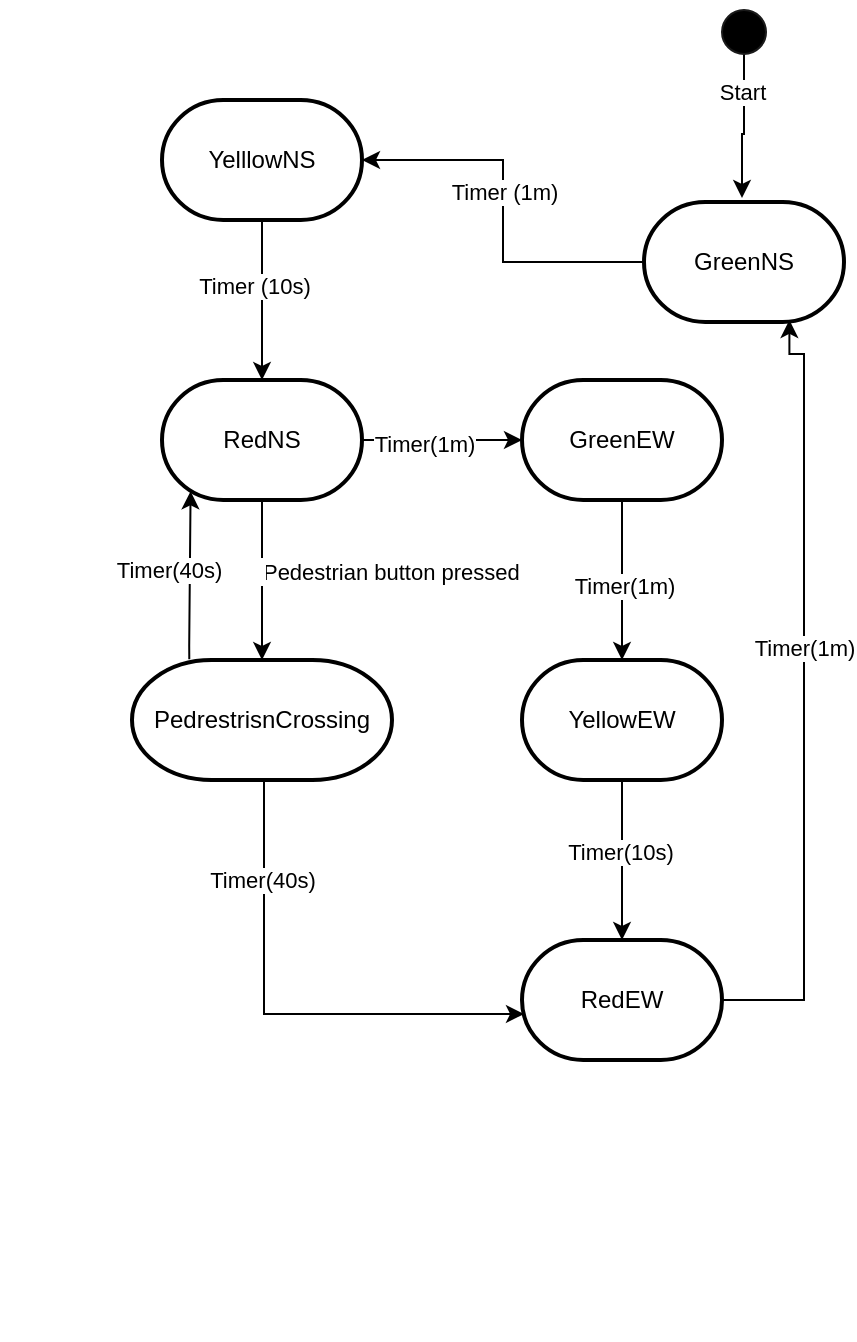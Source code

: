 <mxfile version="24.8.4">
  <diagram name="Page-1" id="x2cNiG-hF5nDTt7agm1x">
    <mxGraphModel dx="1034" dy="446" grid="1" gridSize="10" guides="1" tooltips="1" connect="1" arrows="1" fold="1" page="1" pageScale="1" pageWidth="827" pageHeight="1169" math="0" shadow="0">
      <root>
        <mxCell id="0" />
        <mxCell id="1" parent="0" />
        <mxCell id="m5Urqq9dgJi95oUzPIEq-23" value="" style="edgeStyle=orthogonalEdgeStyle;rounded=0;orthogonalLoop=1;jettySize=auto;html=1;" edge="1" parent="1">
          <mxGeometry relative="1" as="geometry">
            <mxPoint x="400" y="30" as="sourcePoint" />
            <mxPoint x="399" y="102" as="targetPoint" />
            <Array as="points">
              <mxPoint x="400" y="70" />
              <mxPoint x="399" y="70" />
            </Array>
          </mxGeometry>
        </mxCell>
        <mxCell id="m5Urqq9dgJi95oUzPIEq-24" value="Start" style="edgeLabel;html=1;align=center;verticalAlign=middle;resizable=0;points=[];" vertex="1" connectable="0" parent="m5Urqq9dgJi95oUzPIEq-23">
          <mxGeometry x="-0.491" y="-1" relative="1" as="geometry">
            <mxPoint as="offset" />
          </mxGeometry>
        </mxCell>
        <mxCell id="m5Urqq9dgJi95oUzPIEq-1" value="" style="ellipse;html=1;shape=startState;fillColor=#000000;strokeColor=#1A1A1A;" vertex="1" parent="1">
          <mxGeometry x="385" y="4" width="30" height="30" as="geometry" />
        </mxCell>
        <mxCell id="m5Urqq9dgJi95oUzPIEq-5" value="" style="edgeStyle=orthogonalEdgeStyle;rounded=0;orthogonalLoop=1;jettySize=auto;html=1;" edge="1" parent="1" source="m5Urqq9dgJi95oUzPIEq-3" target="m5Urqq9dgJi95oUzPIEq-4">
          <mxGeometry relative="1" as="geometry" />
        </mxCell>
        <mxCell id="m5Urqq9dgJi95oUzPIEq-27" value="Timer (1m)" style="edgeLabel;html=1;align=center;verticalAlign=middle;resizable=0;points=[];" vertex="1" connectable="0" parent="m5Urqq9dgJi95oUzPIEq-5">
          <mxGeometry x="0.106" relative="1" as="geometry">
            <mxPoint as="offset" />
          </mxGeometry>
        </mxCell>
        <mxCell id="m5Urqq9dgJi95oUzPIEq-3" value="GreenNS" style="strokeWidth=2;html=1;shape=mxgraph.flowchart.terminator;whiteSpace=wrap;" vertex="1" parent="1">
          <mxGeometry x="350" y="104" width="100" height="60" as="geometry" />
        </mxCell>
        <mxCell id="m5Urqq9dgJi95oUzPIEq-7" value="" style="edgeStyle=orthogonalEdgeStyle;rounded=0;orthogonalLoop=1;jettySize=auto;html=1;" edge="1" parent="1" source="m5Urqq9dgJi95oUzPIEq-4" target="m5Urqq9dgJi95oUzPIEq-6">
          <mxGeometry relative="1" as="geometry" />
        </mxCell>
        <mxCell id="m5Urqq9dgJi95oUzPIEq-28" value="Timer (10s)" style="edgeLabel;html=1;align=center;verticalAlign=middle;resizable=0;points=[];" vertex="1" connectable="0" parent="m5Urqq9dgJi95oUzPIEq-7">
          <mxGeometry x="-0.192" y="-4" relative="1" as="geometry">
            <mxPoint as="offset" />
          </mxGeometry>
        </mxCell>
        <mxCell id="m5Urqq9dgJi95oUzPIEq-4" value="YelllowNS" style="strokeWidth=2;html=1;shape=mxgraph.flowchart.terminator;whiteSpace=wrap;" vertex="1" parent="1">
          <mxGeometry x="109" y="53" width="100" height="60" as="geometry" />
        </mxCell>
        <mxCell id="m5Urqq9dgJi95oUzPIEq-9" value="" style="edgeStyle=orthogonalEdgeStyle;rounded=0;orthogonalLoop=1;jettySize=auto;html=1;" edge="1" parent="1" source="m5Urqq9dgJi95oUzPIEq-6" target="m5Urqq9dgJi95oUzPIEq-8">
          <mxGeometry relative="1" as="geometry" />
        </mxCell>
        <mxCell id="m5Urqq9dgJi95oUzPIEq-34" value="&amp;nbsp; &amp;nbsp; &amp;nbsp; &amp;nbsp; &amp;nbsp; &amp;nbsp; &amp;nbsp; &amp;nbsp; &amp;nbsp; &amp;nbsp; &amp;nbsp; &amp;nbsp; &amp;nbsp; &amp;nbsp; &amp;nbsp; &amp;nbsp; &amp;nbsp; &amp;nbsp; &amp;nbsp; &amp;nbsp; &amp;nbsp; &amp;nbsp;Pedestrian button pressed&amp;nbsp;" style="edgeLabel;html=1;align=center;verticalAlign=middle;resizable=0;points=[];" vertex="1" connectable="0" parent="m5Urqq9dgJi95oUzPIEq-9">
          <mxGeometry x="-0.117" y="-3" relative="1" as="geometry">
            <mxPoint x="3" as="offset" />
          </mxGeometry>
        </mxCell>
        <mxCell id="m5Urqq9dgJi95oUzPIEq-14" value="" style="edgeStyle=orthogonalEdgeStyle;rounded=0;orthogonalLoop=1;jettySize=auto;html=1;" edge="1" parent="1" source="m5Urqq9dgJi95oUzPIEq-6" target="m5Urqq9dgJi95oUzPIEq-13">
          <mxGeometry relative="1" as="geometry" />
        </mxCell>
        <mxCell id="m5Urqq9dgJi95oUzPIEq-36" value="Timer(1m)" style="edgeLabel;html=1;align=center;verticalAlign=middle;resizable=0;points=[];" vertex="1" connectable="0" parent="m5Urqq9dgJi95oUzPIEq-14">
          <mxGeometry x="-0.225" y="-2" relative="1" as="geometry">
            <mxPoint as="offset" />
          </mxGeometry>
        </mxCell>
        <mxCell id="m5Urqq9dgJi95oUzPIEq-6" value="RedNS" style="strokeWidth=2;html=1;shape=mxgraph.flowchart.terminator;whiteSpace=wrap;" vertex="1" parent="1">
          <mxGeometry x="109" y="193" width="100" height="60" as="geometry" />
        </mxCell>
        <mxCell id="m5Urqq9dgJi95oUzPIEq-8" value="PedrestrisnCrossing" style="strokeWidth=2;html=1;shape=mxgraph.flowchart.terminator;whiteSpace=wrap;" vertex="1" parent="1">
          <mxGeometry x="94" y="333" width="130" height="60" as="geometry" />
        </mxCell>
        <mxCell id="m5Urqq9dgJi95oUzPIEq-16" value="" style="edgeStyle=orthogonalEdgeStyle;rounded=0;orthogonalLoop=1;jettySize=auto;html=1;" edge="1" parent="1" source="m5Urqq9dgJi95oUzPIEq-13" target="m5Urqq9dgJi95oUzPIEq-15">
          <mxGeometry relative="1" as="geometry" />
        </mxCell>
        <mxCell id="m5Urqq9dgJi95oUzPIEq-37" value="Timer(1m)" style="edgeLabel;html=1;align=center;verticalAlign=middle;resizable=0;points=[];" vertex="1" connectable="0" parent="m5Urqq9dgJi95oUzPIEq-16">
          <mxGeometry x="0.058" y="1" relative="1" as="geometry">
            <mxPoint as="offset" />
          </mxGeometry>
        </mxCell>
        <mxCell id="m5Urqq9dgJi95oUzPIEq-13" value="GreenEW" style="strokeWidth=2;html=1;shape=mxgraph.flowchart.terminator;whiteSpace=wrap;" vertex="1" parent="1">
          <mxGeometry x="289" y="193" width="100" height="60" as="geometry" />
        </mxCell>
        <mxCell id="m5Urqq9dgJi95oUzPIEq-18" value="" style="edgeStyle=orthogonalEdgeStyle;rounded=0;orthogonalLoop=1;jettySize=auto;html=1;" edge="1" parent="1" source="m5Urqq9dgJi95oUzPIEq-15" target="m5Urqq9dgJi95oUzPIEq-17">
          <mxGeometry relative="1" as="geometry" />
        </mxCell>
        <mxCell id="m5Urqq9dgJi95oUzPIEq-32" value="Timer(10s)" style="edgeLabel;html=1;align=center;verticalAlign=middle;resizable=0;points=[];" vertex="1" connectable="0" parent="m5Urqq9dgJi95oUzPIEq-18">
          <mxGeometry x="-0.117" y="-1" relative="1" as="geometry">
            <mxPoint as="offset" />
          </mxGeometry>
        </mxCell>
        <mxCell id="m5Urqq9dgJi95oUzPIEq-15" value="YellowEW" style="strokeWidth=2;html=1;shape=mxgraph.flowchart.terminator;whiteSpace=wrap;" vertex="1" parent="1">
          <mxGeometry x="289" y="333" width="100" height="60" as="geometry" />
        </mxCell>
        <mxCell id="m5Urqq9dgJi95oUzPIEq-17" value="RedEW" style="strokeWidth=2;html=1;shape=mxgraph.flowchart.terminator;whiteSpace=wrap;" vertex="1" parent="1">
          <mxGeometry x="289" y="473" width="100" height="60" as="geometry" />
        </mxCell>
        <mxCell id="m5Urqq9dgJi95oUzPIEq-29" value="" style="edgeStyle=orthogonalEdgeStyle;rounded=0;orthogonalLoop=1;jettySize=auto;html=1;exitX=0.95;exitY=0.717;exitDx=0;exitDy=0;exitPerimeter=0;entryX=0.727;entryY=0.983;entryDx=0;entryDy=0;entryPerimeter=0;" edge="1" parent="1" target="m5Urqq9dgJi95oUzPIEq-3">
          <mxGeometry relative="1" as="geometry">
            <mxPoint x="389" y="499.02" as="sourcePoint" />
            <mxPoint x="500" y="162" as="targetPoint" />
            <Array as="points">
              <mxPoint x="389" y="503" />
              <mxPoint x="430" y="503" />
              <mxPoint x="430" y="180" />
              <mxPoint x="423" y="180" />
            </Array>
          </mxGeometry>
        </mxCell>
        <mxCell id="m5Urqq9dgJi95oUzPIEq-38" value="Timer(1m)" style="edgeLabel;html=1;align=center;verticalAlign=middle;resizable=0;points=[];" vertex="1" connectable="0" parent="m5Urqq9dgJi95oUzPIEq-29">
          <mxGeometry x="0.13" relative="1" as="geometry">
            <mxPoint as="offset" />
          </mxGeometry>
        </mxCell>
        <mxCell id="m5Urqq9dgJi95oUzPIEq-30" value="" style="edgeStyle=orthogonalEdgeStyle;rounded=0;orthogonalLoop=1;jettySize=auto;html=1;" edge="1" parent="1">
          <mxGeometry relative="1" as="geometry">
            <mxPoint x="160" y="394" as="sourcePoint" />
            <mxPoint x="290" y="510" as="targetPoint" />
            <Array as="points">
              <mxPoint x="160" y="510" />
              <mxPoint x="290" y="510" />
            </Array>
          </mxGeometry>
        </mxCell>
        <mxCell id="m5Urqq9dgJi95oUzPIEq-31" value="Timer(40s)" style="edgeLabel;html=1;align=center;verticalAlign=middle;resizable=0;points=[];" vertex="1" connectable="0" parent="m5Urqq9dgJi95oUzPIEq-30">
          <mxGeometry x="-0.607" y="-1" relative="1" as="geometry">
            <mxPoint as="offset" />
          </mxGeometry>
        </mxCell>
        <mxCell id="m5Urqq9dgJi95oUzPIEq-33" value="" style="edgeStyle=orthogonalEdgeStyle;rounded=0;orthogonalLoop=1;jettySize=auto;html=1;entryX=0.263;entryY=0.994;entryDx=0;entryDy=0;entryPerimeter=0;exitX=0.328;exitY=0.061;exitDx=0;exitDy=0;exitPerimeter=0;" edge="1" parent="1">
          <mxGeometry relative="1" as="geometry">
            <mxPoint x="122.64" y="332.66" as="sourcePoint" />
            <mxPoint x="123.3" y="248.64" as="targetPoint" />
            <Array as="points">
              <mxPoint x="123" y="326" />
            </Array>
          </mxGeometry>
        </mxCell>
        <mxCell id="m5Urqq9dgJi95oUzPIEq-35" value="Timer(40s)&amp;nbsp; &amp;nbsp; &amp;nbsp; &amp;nbsp;" style="edgeLabel;html=1;align=center;verticalAlign=middle;resizable=0;points=[];" vertex="1" connectable="0" parent="m5Urqq9dgJi95oUzPIEq-33">
          <mxGeometry x="0.079" y="1" relative="1" as="geometry">
            <mxPoint as="offset" />
          </mxGeometry>
        </mxCell>
        <mxCell id="m5Urqq9dgJi95oUzPIEq-40" value="&lt;h3&gt;&lt;br&gt;&lt;/h3&gt;" style="text;html=1;align=center;verticalAlign=middle;resizable=0;points=[];autosize=1;strokeColor=none;fillColor=none;" vertex="1" parent="1">
          <mxGeometry x="251" y="613" width="20" height="60" as="geometry" />
        </mxCell>
      </root>
    </mxGraphModel>
  </diagram>
</mxfile>
